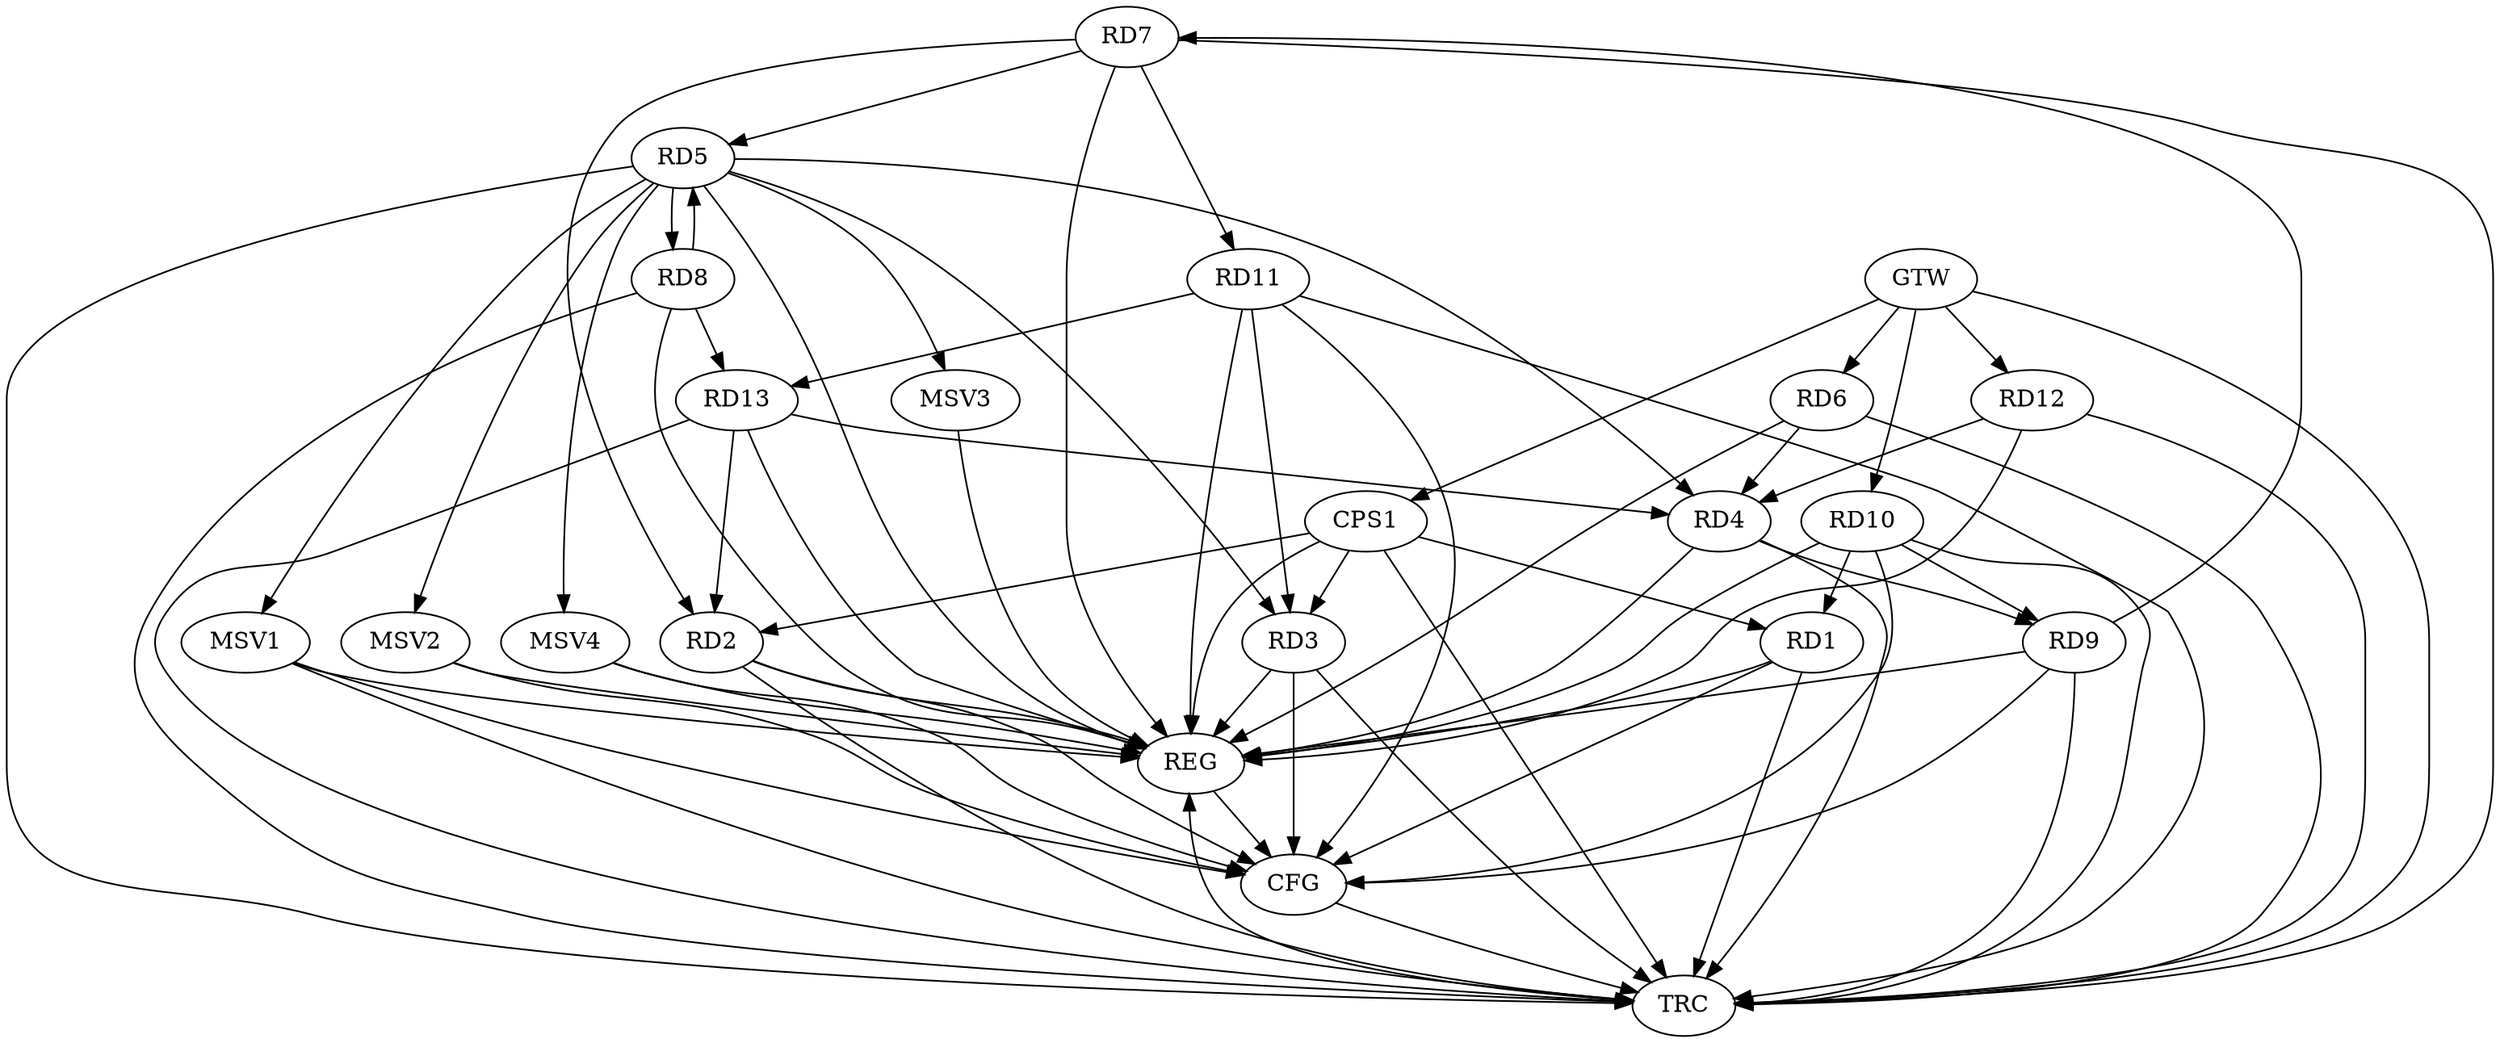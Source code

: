 strict digraph G {
  RD1 [ label="RD1" ];
  RD2 [ label="RD2" ];
  RD3 [ label="RD3" ];
  RD4 [ label="RD4" ];
  RD5 [ label="RD5" ];
  RD6 [ label="RD6" ];
  RD7 [ label="RD7" ];
  RD8 [ label="RD8" ];
  RD9 [ label="RD9" ];
  RD10 [ label="RD10" ];
  RD11 [ label="RD11" ];
  RD12 [ label="RD12" ];
  RD13 [ label="RD13" ];
  CPS1 [ label="CPS1" ];
  GTW [ label="GTW" ];
  REG [ label="REG" ];
  CFG [ label="CFG" ];
  TRC [ label="TRC" ];
  MSV1 [ label="MSV1" ];
  MSV2 [ label="MSV2" ];
  MSV3 [ label="MSV3" ];
  MSV4 [ label="MSV4" ];
  RD10 -> RD1;
  RD7 -> RD2;
  RD13 -> RD2;
  RD5 -> RD3;
  RD11 -> RD3;
  RD5 -> RD4;
  RD6 -> RD4;
  RD4 -> RD9;
  RD12 -> RD4;
  RD13 -> RD4;
  RD7 -> RD5;
  RD5 -> RD8;
  RD8 -> RD5;
  RD9 -> RD7;
  RD7 -> RD11;
  RD8 -> RD13;
  RD10 -> RD9;
  RD11 -> RD13;
  CPS1 -> RD1;
  CPS1 -> RD2;
  CPS1 -> RD3;
  GTW -> RD6;
  GTW -> RD10;
  GTW -> RD12;
  GTW -> CPS1;
  RD1 -> REG;
  RD2 -> REG;
  RD3 -> REG;
  RD4 -> REG;
  RD5 -> REG;
  RD6 -> REG;
  RD7 -> REG;
  RD8 -> REG;
  RD9 -> REG;
  RD10 -> REG;
  RD11 -> REG;
  RD12 -> REG;
  RD13 -> REG;
  CPS1 -> REG;
  RD9 -> CFG;
  RD10 -> CFG;
  RD3 -> CFG;
  RD2 -> CFG;
  RD1 -> CFG;
  RD11 -> CFG;
  REG -> CFG;
  RD1 -> TRC;
  RD2 -> TRC;
  RD3 -> TRC;
  RD4 -> TRC;
  RD5 -> TRC;
  RD6 -> TRC;
  RD7 -> TRC;
  RD8 -> TRC;
  RD9 -> TRC;
  RD10 -> TRC;
  RD11 -> TRC;
  RD12 -> TRC;
  RD13 -> TRC;
  CPS1 -> TRC;
  GTW -> TRC;
  CFG -> TRC;
  TRC -> REG;
  RD5 -> MSV1;
  MSV1 -> REG;
  MSV1 -> TRC;
  MSV1 -> CFG;
  RD5 -> MSV2;
  MSV2 -> REG;
  MSV2 -> CFG;
  RD5 -> MSV3;
  MSV3 -> REG;
  RD5 -> MSV4;
  MSV4 -> REG;
  MSV4 -> CFG;
}
